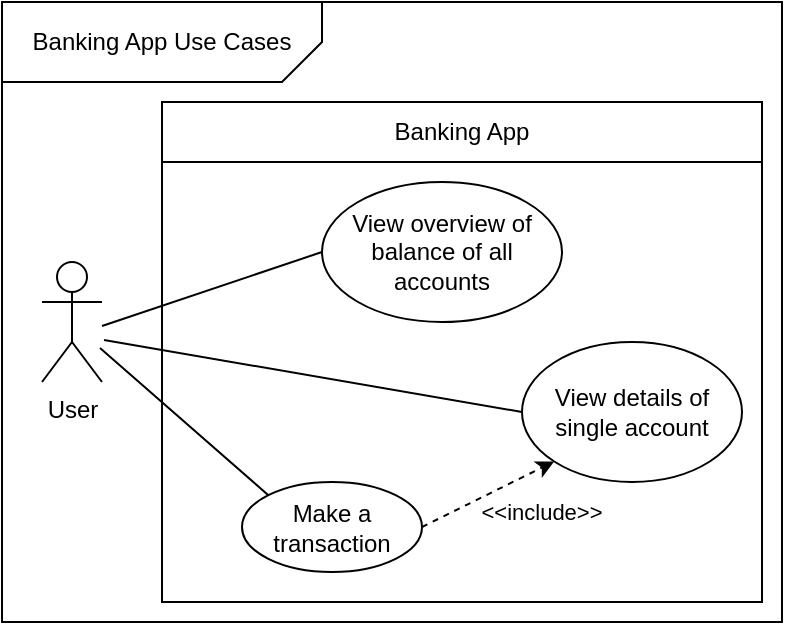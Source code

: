 <mxfile version="20.5.1" type="device"><diagram id="JG2RcER-LvO2RyXFBlRj" name="Seite-1"><mxGraphModel dx="784" dy="460" grid="1" gridSize="10" guides="1" tooltips="1" connect="1" arrows="1" fold="1" page="1" pageScale="1" pageWidth="827" pageHeight="1169" math="0" shadow="0"><root><mxCell id="0"/><mxCell id="1" parent="0"/><mxCell id="JF8whCjcZqTtwcX0j310-3" value="" style="rounded=0;whiteSpace=wrap;html=1;" vertex="1" parent="1"><mxGeometry x="70" y="80" width="390" height="310" as="geometry"/></mxCell><mxCell id="JF8whCjcZqTtwcX0j310-1" value="User" style="shape=umlActor;verticalLabelPosition=bottom;verticalAlign=top;html=1;outlineConnect=0;" vertex="1" parent="1"><mxGeometry x="90" y="210" width="30" height="60" as="geometry"/></mxCell><mxCell id="JF8whCjcZqTtwcX0j310-5" value="" style="rounded=0;whiteSpace=wrap;html=1;" vertex="1" parent="1"><mxGeometry x="150" y="130" width="300" height="250" as="geometry"/></mxCell><mxCell id="JF8whCjcZqTtwcX0j310-6" value="Banking App" style="rounded=0;whiteSpace=wrap;html=1;" vertex="1" parent="1"><mxGeometry x="150" y="130" width="300" height="30" as="geometry"/></mxCell><mxCell id="JF8whCjcZqTtwcX0j310-7" value="View overview of balance of all accounts" style="ellipse;whiteSpace=wrap;html=1;" vertex="1" parent="1"><mxGeometry x="230" y="170" width="120" height="70" as="geometry"/></mxCell><mxCell id="JF8whCjcZqTtwcX0j310-9" value="View details of single account" style="ellipse;whiteSpace=wrap;html=1;" vertex="1" parent="1"><mxGeometry x="330" y="250" width="110" height="70" as="geometry"/></mxCell><mxCell id="JF8whCjcZqTtwcX0j310-16" style="rounded=0;orthogonalLoop=1;jettySize=auto;html=1;exitX=0;exitY=0;exitDx=0;exitDy=0;fontSize=9;endArrow=none;endFill=0;" edge="1" parent="1" source="JF8whCjcZqTtwcX0j310-10"><mxGeometry relative="1" as="geometry"><mxPoint x="119" y="253" as="targetPoint"/></mxGeometry></mxCell><mxCell id="JF8whCjcZqTtwcX0j310-10" value="Make a transaction" style="ellipse;whiteSpace=wrap;html=1;" vertex="1" parent="1"><mxGeometry x="190" y="320" width="90" height="45" as="geometry"/></mxCell><mxCell id="JF8whCjcZqTtwcX0j310-12" value="" style="endArrow=classic;html=1;rounded=0;exitX=1;exitY=0.5;exitDx=0;exitDy=0;dashed=1;entryX=0;entryY=1;entryDx=0;entryDy=0;" edge="1" parent="1" source="JF8whCjcZqTtwcX0j310-10" target="JF8whCjcZqTtwcX0j310-9"><mxGeometry width="50" height="50" relative="1" as="geometry"><mxPoint x="220" y="250" as="sourcePoint"/><mxPoint x="270" y="200" as="targetPoint"/></mxGeometry></mxCell><mxCell id="JF8whCjcZqTtwcX0j310-13" value="&amp;lt;&amp;lt;include&amp;gt;&amp;gt;" style="text;html=1;strokeColor=none;fillColor=none;align=center;verticalAlign=middle;whiteSpace=wrap;rounded=0;fontSize=11;" vertex="1" parent="1"><mxGeometry x="310" y="320" width="60" height="30" as="geometry"/></mxCell><mxCell id="JF8whCjcZqTtwcX0j310-14" value="" style="endArrow=none;html=1;rounded=0;fontSize=9;entryX=0;entryY=0.5;entryDx=0;entryDy=0;" edge="1" parent="1" target="JF8whCjcZqTtwcX0j310-7"><mxGeometry width="50" height="50" relative="1" as="geometry"><mxPoint x="120" y="242" as="sourcePoint"/><mxPoint x="270" y="200" as="targetPoint"/></mxGeometry></mxCell><mxCell id="JF8whCjcZqTtwcX0j310-15" value="" style="endArrow=none;html=1;rounded=0;fontSize=9;entryX=0;entryY=0.5;entryDx=0;entryDy=0;" edge="1" parent="1" target="JF8whCjcZqTtwcX0j310-9"><mxGeometry width="50" height="50" relative="1" as="geometry"><mxPoint x="121" y="249" as="sourcePoint"/><mxPoint x="240.0" y="215" as="targetPoint"/></mxGeometry></mxCell><mxCell id="JF8whCjcZqTtwcX0j310-17" value="" style="shape=card;whiteSpace=wrap;html=1;fontSize=9;flipV=1;rotation=-90;textDirection=ltr;size=20;" vertex="1" parent="1"><mxGeometry x="130" y="20" width="40" height="160" as="geometry"/></mxCell><mxCell id="JF8whCjcZqTtwcX0j310-18" value="Banking App Use Cases" style="rounded=0;whiteSpace=wrap;html=1;strokeColor=none;" vertex="1" parent="1"><mxGeometry x="80" y="96.5" width="140" height="7" as="geometry"/></mxCell></root></mxGraphModel></diagram></mxfile>